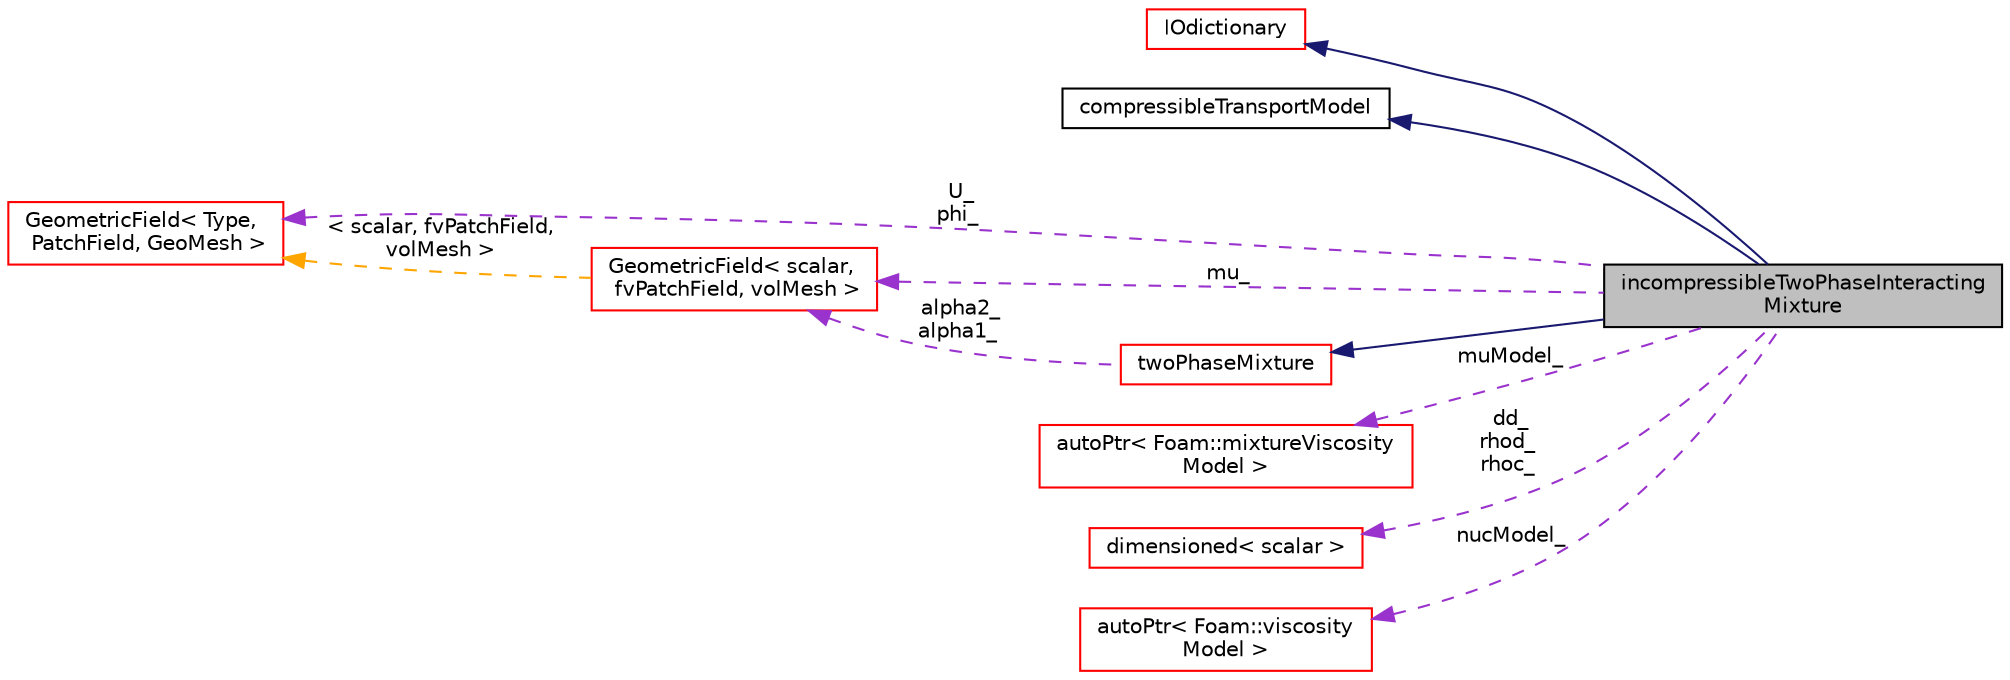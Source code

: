 digraph "incompressibleTwoPhaseInteractingMixture"
{
  bgcolor="transparent";
  edge [fontname="Helvetica",fontsize="10",labelfontname="Helvetica",labelfontsize="10"];
  node [fontname="Helvetica",fontsize="10",shape=record];
  rankdir="LR";
  Node1 [label="incompressibleTwoPhaseInteracting\lMixture",height=0.2,width=0.4,color="black", fillcolor="grey75", style="filled", fontcolor="black"];
  Node2 -> Node1 [dir="back",color="midnightblue",fontsize="10",style="solid",fontname="Helvetica"];
  Node2 [label="IOdictionary",height=0.2,width=0.4,color="red",URL="$a01196.html",tooltip="IOdictionary is derived from dictionary and IOobject to give the dictionary automatic IO functionalit..."];
  Node3 -> Node1 [dir="back",color="midnightblue",fontsize="10",style="solid",fontname="Helvetica"];
  Node3 [label="compressibleTransportModel",height=0.2,width=0.4,color="black",URL="$a00335.html",tooltip="Base-class for all transport models used by the compressible turbulence models. "];
  Node4 -> Node1 [dir="back",color="midnightblue",fontsize="10",style="solid",fontname="Helvetica"];
  Node4 [label="twoPhaseMixture",height=0.2,width=0.4,color="red",URL="$a02802.html",tooltip="A two-phase mixture model. "];
  Node5 -> Node4 [dir="back",color="darkorchid3",fontsize="10",style="dashed",label=" alpha2_\nalpha1_" ,fontname="Helvetica"];
  Node5 [label="GeometricField\< scalar,\l fvPatchField, volMesh \>",height=0.2,width=0.4,color="red",URL="$a00937.html"];
  Node6 -> Node5 [dir="back",color="orange",fontsize="10",style="dashed",label=" \< scalar, fvPatchField,\l volMesh \>" ,fontname="Helvetica"];
  Node6 [label="GeometricField\< Type,\l PatchField, GeoMesh \>",height=0.2,width=0.4,color="red",URL="$a00937.html",tooltip="Generic GeometricField class. "];
  Node5 -> Node1 [dir="back",color="darkorchid3",fontsize="10",style="dashed",label=" mu_" ,fontname="Helvetica"];
  Node7 -> Node1 [dir="back",color="darkorchid3",fontsize="10",style="dashed",label=" muModel_" ,fontname="Helvetica"];
  Node7 [label="autoPtr\< Foam::mixtureViscosity\lModel \>",height=0.2,width=0.4,color="red",URL="$a00084.html"];
  Node8 -> Node1 [dir="back",color="darkorchid3",fontsize="10",style="dashed",label=" dd_\nrhod_\nrhoc_" ,fontname="Helvetica"];
  Node8 [label="dimensioned\< scalar \>",height=0.2,width=0.4,color="red",URL="$a00538.html"];
  Node9 -> Node1 [dir="back",color="darkorchid3",fontsize="10",style="dashed",label=" nucModel_" ,fontname="Helvetica"];
  Node9 [label="autoPtr\< Foam::viscosity\lModel \>",height=0.2,width=0.4,color="red",URL="$a00084.html"];
  Node6 -> Node1 [dir="back",color="darkorchid3",fontsize="10",style="dashed",label=" U_\nphi_" ,fontname="Helvetica"];
}
